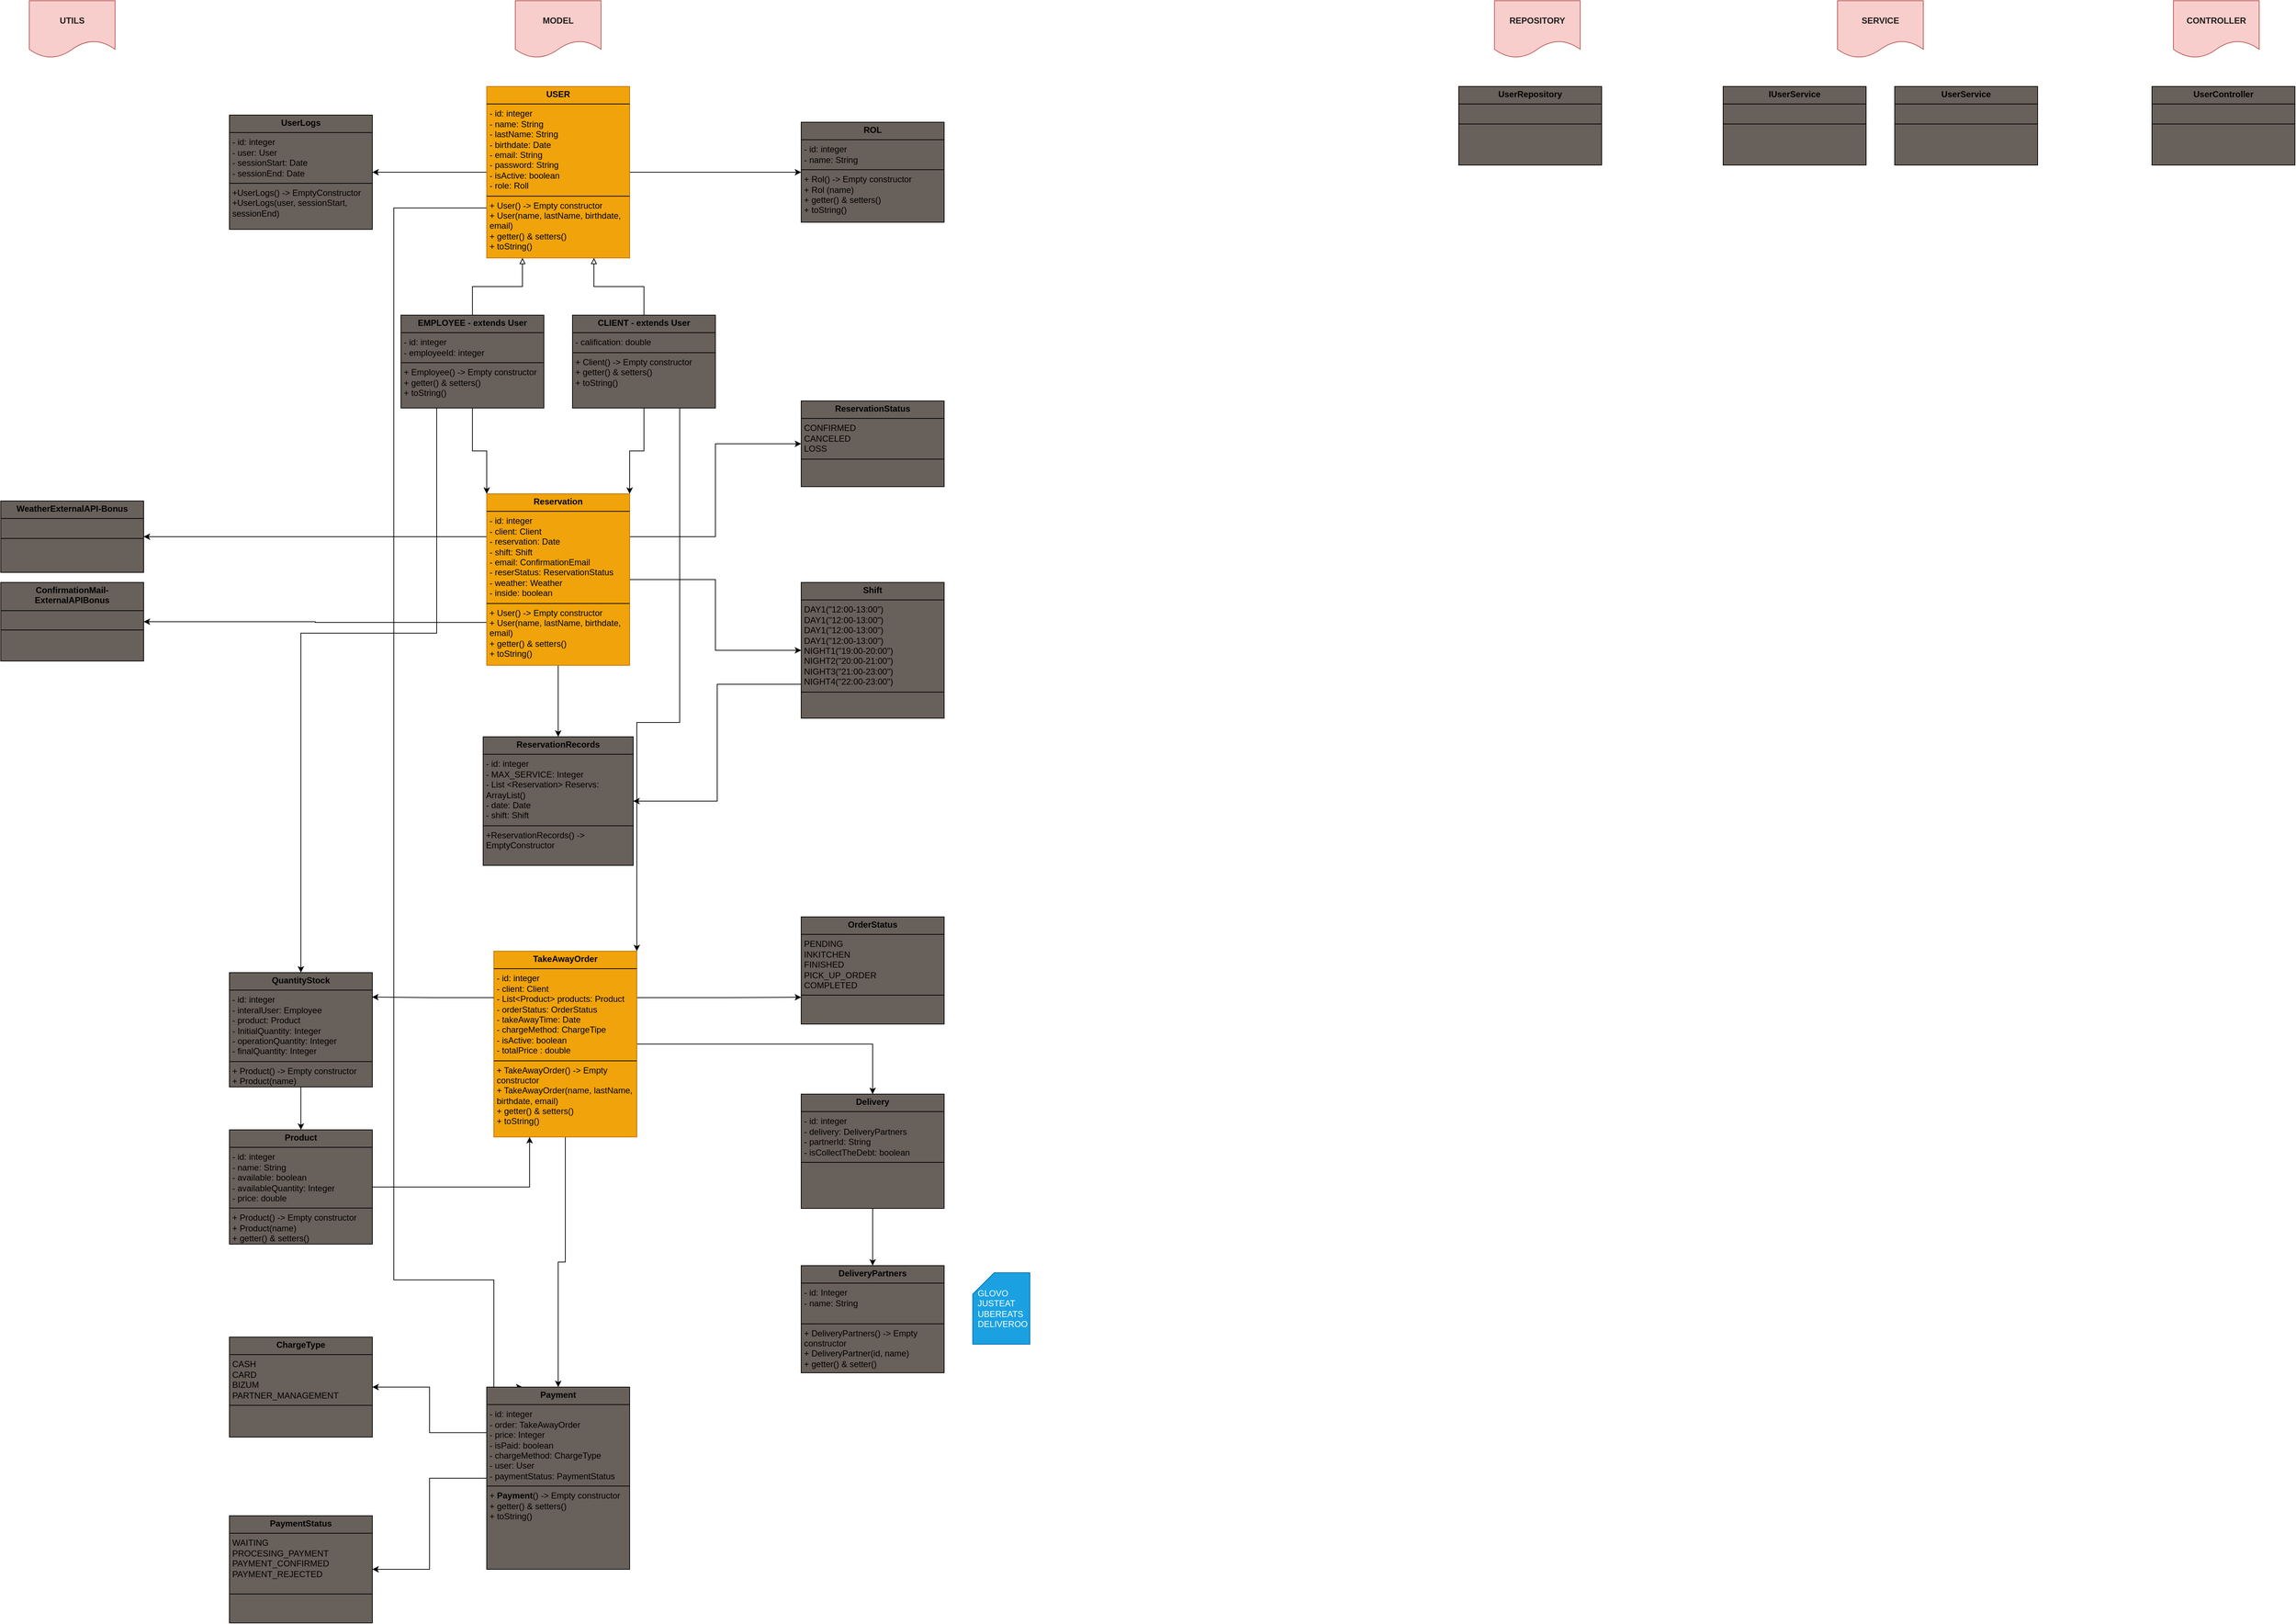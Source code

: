 <mxfile version="24.2.5" type="device">
  <diagram name="GeneralMapClases" id="HxhWMXM4oB7l1AwxK58U">
    <mxGraphModel dx="3209" dy="1375" grid="1" gridSize="10" guides="1" tooltips="1" connect="1" arrows="1" fold="1" page="1" pageScale="1" pageWidth="827" pageHeight="1169" math="0" shadow="0">
      <root>
        <mxCell id="0" />
        <mxCell id="1" parent="0" />
        <mxCell id="preP2QebC4gda5gmUQMS-1" value="&lt;font color=&quot;#1d1b1b&quot;&gt;&lt;b&gt;MODEL&lt;/b&gt;&lt;/font&gt;" style="shape=document;whiteSpace=wrap;html=1;boundedLbl=1;fillColor=#f8cecc;strokeColor=#b85450;" parent="1" vertex="1">
          <mxGeometry x="80" y="40" width="120" height="80" as="geometry" />
        </mxCell>
        <mxCell id="preP2QebC4gda5gmUQMS-2" value="&lt;font color=&quot;#1d1b1b&quot;&gt;&lt;b&gt;REPOSITORY&lt;/b&gt;&lt;/font&gt;" style="shape=document;whiteSpace=wrap;html=1;boundedLbl=1;fillColor=#f8cecc;strokeColor=#b85450;" parent="1" vertex="1">
          <mxGeometry x="1450" y="40" width="120" height="80" as="geometry" />
        </mxCell>
        <mxCell id="preP2QebC4gda5gmUQMS-3" value="&lt;font color=&quot;#1d1b1b&quot;&gt;&lt;b&gt;SERVICE&lt;/b&gt;&lt;/font&gt;" style="shape=document;whiteSpace=wrap;html=1;boundedLbl=1;fillColor=#f8cecc;strokeColor=#b85450;" parent="1" vertex="1">
          <mxGeometry x="1930" y="40" width="120" height="80" as="geometry" />
        </mxCell>
        <mxCell id="preP2QebC4gda5gmUQMS-4" value="&lt;font color=&quot;#1d1b1b&quot;&gt;&lt;b&gt;CONTROLLER&lt;/b&gt;&lt;/font&gt;" style="shape=document;whiteSpace=wrap;html=1;boundedLbl=1;fillColor=#f8cecc;strokeColor=#b85450;" parent="1" vertex="1">
          <mxGeometry x="2400" y="40" width="120" height="80" as="geometry" />
        </mxCell>
        <mxCell id="preP2QebC4gda5gmUQMS-5" value="&lt;font color=&quot;#1d1b1b&quot;&gt;&lt;b&gt;UTILS&lt;/b&gt;&lt;/font&gt;" style="shape=document;whiteSpace=wrap;html=1;boundedLbl=1;fillColor=#f8cecc;strokeColor=#b85450;" parent="1" vertex="1">
          <mxGeometry x="-600" y="40" width="120" height="80" as="geometry" />
        </mxCell>
        <mxCell id="preP2QebC4gda5gmUQMS-27" style="edgeStyle=orthogonalEdgeStyle;rounded=0;orthogonalLoop=1;jettySize=auto;html=1;entryX=0;entryY=0.5;entryDx=0;entryDy=0;" parent="1" source="preP2QebC4gda5gmUQMS-6" target="preP2QebC4gda5gmUQMS-26" edge="1">
          <mxGeometry relative="1" as="geometry" />
        </mxCell>
        <mxCell id="Dt4XxVJBCY1HxHK6q_3j-2" style="edgeStyle=orthogonalEdgeStyle;rounded=0;orthogonalLoop=1;jettySize=auto;html=1;exitX=0;exitY=0.5;exitDx=0;exitDy=0;entryX=1;entryY=0.5;entryDx=0;entryDy=0;" edge="1" parent="1" source="preP2QebC4gda5gmUQMS-6" target="Dt4XxVJBCY1HxHK6q_3j-1">
          <mxGeometry relative="1" as="geometry" />
        </mxCell>
        <mxCell id="zmMu3lqgUOjXWv9wfQq2-8" style="edgeStyle=orthogonalEdgeStyle;rounded=0;orthogonalLoop=1;jettySize=auto;html=1;exitX=0;exitY=1;exitDx=0;exitDy=0;entryX=0.25;entryY=0;entryDx=0;entryDy=0;" edge="1" parent="1" target="zmMu3lqgUOjXWv9wfQq2-4">
          <mxGeometry relative="1" as="geometry">
            <mxPoint x="89.92" y="330" as="sourcePoint" />
            <mxPoint x="49.92" y="1925" as="targetPoint" />
            <Array as="points">
              <mxPoint x="-90" y="330" />
              <mxPoint x="-90" y="1830" />
              <mxPoint x="50" y="1830" />
            </Array>
          </mxGeometry>
        </mxCell>
        <mxCell id="preP2QebC4gda5gmUQMS-6" value="&lt;p style=&quot;margin:0px;margin-top:4px;text-align:center;&quot;&gt;&lt;b&gt;USER&lt;/b&gt;&lt;/p&gt;&lt;hr size=&quot;1&quot; style=&quot;border-style:solid;&quot;&gt;&lt;p style=&quot;margin:0px;margin-left:4px;&quot;&gt;- id: integer&lt;/p&gt;&lt;p style=&quot;margin:0px;margin-left:4px;&quot;&gt;- name: String&lt;/p&gt;&lt;p style=&quot;margin:0px;margin-left:4px;&quot;&gt;- lastN&lt;span style=&quot;background-color: initial;&quot;&gt;ame: String&lt;/span&gt;&lt;/p&gt;&lt;p style=&quot;margin:0px;margin-left:4px;&quot;&gt;- birthdate: Date&lt;/p&gt;&lt;p style=&quot;margin:0px;margin-left:4px;&quot;&gt;- email: String&lt;/p&gt;&lt;p style=&quot;margin:0px;margin-left:4px;&quot;&gt;- password: String&lt;br&gt;&lt;/p&gt;&lt;p style=&quot;margin:0px;margin-left:4px;&quot;&gt;- isActive: boolean&lt;/p&gt;&lt;p style=&quot;margin:0px;margin-left:4px;&quot;&gt;- role: Roll&lt;/p&gt;&lt;hr size=&quot;1&quot; style=&quot;border-style:solid;&quot;&gt;&lt;p style=&quot;margin:0px;margin-left:4px;&quot;&gt;+ User() -&amp;gt; Empty constructor&lt;/p&gt;&lt;p style=&quot;margin:0px;margin-left:4px;&quot;&gt;+ User(name, lastName, birthdate, email)&lt;/p&gt;&lt;p style=&quot;margin:0px;margin-left:4px;&quot;&gt;+ getter() &amp;amp; setters()&lt;/p&gt;&lt;p style=&quot;margin:0px;margin-left:4px;&quot;&gt;+ toString()&lt;/p&gt;" style="verticalAlign=top;align=left;overflow=fill;html=1;whiteSpace=wrap;fillStyle=solid;fillColor=#f0a30a;fontColor=#000000;strokeColor=#BD7000;" parent="1" vertex="1">
          <mxGeometry x="40" y="160" width="200" height="240" as="geometry" />
        </mxCell>
        <mxCell id="gav5iKjm3K0pXsZ3ulH1-11" style="edgeStyle=orthogonalEdgeStyle;rounded=0;orthogonalLoop=1;jettySize=auto;html=1;entryX=0.5;entryY=0;entryDx=0;entryDy=0;exitX=0.25;exitY=1;exitDx=0;exitDy=0;" parent="1" source="preP2QebC4gda5gmUQMS-7" target="gav5iKjm3K0pXsZ3ulH1-4" edge="1">
          <mxGeometry relative="1" as="geometry">
            <Array as="points">
              <mxPoint x="-30" y="925" />
              <mxPoint x="-220" y="925" />
            </Array>
          </mxGeometry>
        </mxCell>
        <mxCell id="FJroX2IqCeDBh3WJ1mV_-9" style="edgeStyle=orthogonalEdgeStyle;rounded=0;orthogonalLoop=1;jettySize=auto;html=1;exitX=0.5;exitY=1;exitDx=0;exitDy=0;entryX=0;entryY=0;entryDx=0;entryDy=0;" parent="1" source="preP2QebC4gda5gmUQMS-7" target="preP2QebC4gda5gmUQMS-39" edge="1">
          <mxGeometry relative="1" as="geometry" />
        </mxCell>
        <mxCell id="preP2QebC4gda5gmUQMS-7" value="&lt;p style=&quot;margin:0px;margin-top:4px;text-align:center;&quot;&gt;&lt;b&gt;EMPLOYEE - extends User&lt;/b&gt;&lt;/p&gt;&lt;hr size=&quot;1&quot; style=&quot;border-style:solid;&quot;&gt;&lt;p style=&quot;margin:0px;margin-left:4px;&quot;&gt;- id: integer&lt;/p&gt;&lt;p style=&quot;margin:0px;margin-left:4px;&quot;&gt;- employeeId: integer&lt;/p&gt;&lt;hr size=&quot;1&quot; style=&quot;border-style:solid;&quot;&gt;&lt;p style=&quot;margin:0px;margin-left:4px;&quot;&gt;+ Employee() -&amp;gt; Empty constructor&lt;/p&gt;&lt;p style=&quot;margin:0px;margin-left:4px;&quot;&gt;+ getter() &amp;amp; setters()&lt;/p&gt;&lt;p style=&quot;margin:0px;margin-left:4px;&quot;&gt;+ toString()&lt;/p&gt;" style="verticalAlign=top;align=left;overflow=fill;html=1;whiteSpace=wrap;fillStyle=solid;fillColor=#68605a;gradientColor=none;" parent="1" vertex="1">
          <mxGeometry x="-80" y="480" width="200" height="130" as="geometry" />
        </mxCell>
        <mxCell id="preP2QebC4gda5gmUQMS-40" style="edgeStyle=orthogonalEdgeStyle;rounded=0;orthogonalLoop=1;jettySize=auto;html=1;entryX=1;entryY=0;entryDx=0;entryDy=0;" parent="1" source="preP2QebC4gda5gmUQMS-8" target="preP2QebC4gda5gmUQMS-39" edge="1">
          <mxGeometry relative="1" as="geometry" />
        </mxCell>
        <mxCell id="gav5iKjm3K0pXsZ3ulH1-1" style="edgeStyle=orthogonalEdgeStyle;rounded=0;orthogonalLoop=1;jettySize=auto;html=1;exitX=0.75;exitY=1;exitDx=0;exitDy=0;entryX=1;entryY=0;entryDx=0;entryDy=0;" parent="1" source="preP2QebC4gda5gmUQMS-8" target="preP2QebC4gda5gmUQMS-33" edge="1">
          <mxGeometry relative="1" as="geometry">
            <Array as="points">
              <mxPoint x="310" y="1050" />
              <mxPoint x="250" y="1050" />
            </Array>
          </mxGeometry>
        </mxCell>
        <mxCell id="preP2QebC4gda5gmUQMS-8" value="&lt;p style=&quot;margin:0px;margin-top:4px;text-align:center;&quot;&gt;&lt;b&gt;CLIENT - extends User&lt;/b&gt;&lt;/p&gt;&lt;hr size=&quot;1&quot; style=&quot;border-style:solid;&quot;&gt;&lt;p style=&quot;margin:0px;margin-left:4px;&quot;&gt;- calification: double&lt;br&gt;&lt;/p&gt;&lt;hr size=&quot;1&quot; style=&quot;border-style:solid;&quot;&gt;&lt;p style=&quot;margin:0px;margin-left:4px;&quot;&gt;+ Client() -&amp;gt; Empty constructor&lt;/p&gt;&lt;p style=&quot;margin:0px;margin-left:4px;&quot;&gt;+ getter() &amp;amp; setters()&lt;/p&gt;&lt;p style=&quot;margin:0px;margin-left:4px;&quot;&gt;+ toString()&lt;/p&gt;" style="verticalAlign=top;align=left;overflow=fill;html=1;whiteSpace=wrap;fillStyle=solid;fillColor=#68605a;gradientColor=none;" parent="1" vertex="1">
          <mxGeometry x="160" y="480" width="200" height="130" as="geometry" />
        </mxCell>
        <mxCell id="preP2QebC4gda5gmUQMS-9" value="" style="endArrow=block;endFill=0;html=1;edgeStyle=orthogonalEdgeStyle;align=left;verticalAlign=top;rounded=0;entryX=0.25;entryY=1;entryDx=0;entryDy=0;exitX=0.5;exitY=0;exitDx=0;exitDy=0;" parent="1" source="preP2QebC4gda5gmUQMS-7" target="preP2QebC4gda5gmUQMS-6" edge="1">
          <mxGeometry x="-1" relative="1" as="geometry">
            <mxPoint y="439" as="sourcePoint" />
            <mxPoint x="160" y="439" as="targetPoint" />
          </mxGeometry>
        </mxCell>
        <mxCell id="preP2QebC4gda5gmUQMS-11" value="" style="endArrow=block;endFill=0;html=1;edgeStyle=orthogonalEdgeStyle;align=left;verticalAlign=top;rounded=0;entryX=0.75;entryY=1;entryDx=0;entryDy=0;exitX=0.5;exitY=0;exitDx=0;exitDy=0;" parent="1" source="preP2QebC4gda5gmUQMS-8" target="preP2QebC4gda5gmUQMS-6" edge="1">
          <mxGeometry x="-1" relative="1" as="geometry">
            <mxPoint x="104.75" y="439.5" as="sourcePoint" />
            <mxPoint x="174.75" y="359.5" as="targetPoint" />
          </mxGeometry>
        </mxCell>
        <mxCell id="preP2QebC4gda5gmUQMS-26" value="&lt;p style=&quot;margin:0px;margin-top:4px;text-align:center;&quot;&gt;&lt;b&gt;ROL&lt;/b&gt;&lt;/p&gt;&lt;hr size=&quot;1&quot; style=&quot;border-style:solid;&quot;&gt;&lt;p style=&quot;margin:0px;margin-left:4px;&quot;&gt;- id: integer&lt;/p&gt;&lt;p style=&quot;margin:0px;margin-left:4px;&quot;&gt;- name: String&lt;/p&gt;&lt;hr size=&quot;1&quot; style=&quot;border-style:solid;&quot;&gt;&lt;p style=&quot;margin:0px;margin-left:4px;&quot;&gt;+ Rol() -&amp;gt; Empty constructor&lt;/p&gt;&lt;p style=&quot;margin:0px;margin-left:4px;&quot;&gt;+ Rol (name)&lt;/p&gt;&lt;p style=&quot;margin:0px;margin-left:4px;&quot;&gt;+ getter() &amp;amp; setters()&lt;/p&gt;&lt;p style=&quot;margin:0px;margin-left:4px;&quot;&gt;+ toString()&lt;/p&gt;" style="verticalAlign=top;align=left;overflow=fill;html=1;whiteSpace=wrap;fillStyle=solid;fillColor=#68605a;gradientColor=none;" parent="1" vertex="1">
          <mxGeometry x="480" y="210" width="200" height="140" as="geometry" />
        </mxCell>
        <mxCell id="preP2QebC4gda5gmUQMS-28" value="&lt;p style=&quot;margin:0px;margin-top:4px;text-align:center;&quot;&gt;&lt;b&gt;UserRepository&lt;/b&gt;&lt;/p&gt;&lt;hr size=&quot;1&quot; style=&quot;border-style:solid;&quot;&gt;&lt;p style=&quot;margin:0px;margin-left:4px;&quot;&gt;&lt;br&gt;&lt;/p&gt;&lt;hr size=&quot;1&quot; style=&quot;border-style:solid;&quot;&gt;&lt;p style=&quot;margin:0px;margin-left:4px;&quot;&gt;&lt;br&gt;&lt;/p&gt;" style="verticalAlign=top;align=left;overflow=fill;html=1;whiteSpace=wrap;fillStyle=solid;fillColor=#68605a;gradientColor=none;" parent="1" vertex="1">
          <mxGeometry x="1400" y="160" width="200" height="110" as="geometry" />
        </mxCell>
        <mxCell id="preP2QebC4gda5gmUQMS-29" value="&lt;p style=&quot;margin:0px;margin-top:4px;text-align:center;&quot;&gt;&lt;b&gt;IUserService&lt;/b&gt;&lt;/p&gt;&lt;hr size=&quot;1&quot; style=&quot;border-style:solid;&quot;&gt;&lt;p style=&quot;margin:0px;margin-left:4px;&quot;&gt;&lt;br&gt;&lt;/p&gt;&lt;hr size=&quot;1&quot; style=&quot;border-style:solid;&quot;&gt;&lt;p style=&quot;margin:0px;margin-left:4px;&quot;&gt;&lt;br&gt;&lt;/p&gt;" style="verticalAlign=top;align=left;overflow=fill;html=1;whiteSpace=wrap;fillStyle=solid;fillColor=#68605a;gradientColor=none;" parent="1" vertex="1">
          <mxGeometry x="1770" y="160" width="200" height="110" as="geometry" />
        </mxCell>
        <mxCell id="preP2QebC4gda5gmUQMS-30" value="&lt;p style=&quot;margin:0px;margin-top:4px;text-align:center;&quot;&gt;&lt;b&gt;UserService&lt;/b&gt;&lt;/p&gt;&lt;hr size=&quot;1&quot; style=&quot;border-style:solid;&quot;&gt;&lt;p style=&quot;margin:0px;margin-left:4px;&quot;&gt;&lt;br&gt;&lt;/p&gt;&lt;hr size=&quot;1&quot; style=&quot;border-style:solid;&quot;&gt;&lt;p style=&quot;margin:0px;margin-left:4px;&quot;&gt;&lt;br&gt;&lt;/p&gt;" style="verticalAlign=top;align=left;overflow=fill;html=1;whiteSpace=wrap;fillStyle=solid;fillColor=#68605a;gradientColor=none;" parent="1" vertex="1">
          <mxGeometry x="2010" y="160" width="200" height="110" as="geometry" />
        </mxCell>
        <mxCell id="preP2QebC4gda5gmUQMS-31" value="&lt;p style=&quot;margin:0px;margin-top:4px;text-align:center;&quot;&gt;&lt;b&gt;UserController&lt;/b&gt;&lt;/p&gt;&lt;hr size=&quot;1&quot; style=&quot;border-style:solid;&quot;&gt;&lt;p style=&quot;margin:0px;margin-left:4px;&quot;&gt;&lt;br&gt;&lt;/p&gt;&lt;hr size=&quot;1&quot; style=&quot;border-style:solid;&quot;&gt;&lt;p style=&quot;margin:0px;margin-left:4px;&quot;&gt;&lt;br&gt;&lt;/p&gt;" style="verticalAlign=top;align=left;overflow=fill;html=1;whiteSpace=wrap;fillStyle=solid;fillColor=#68605a;gradientColor=none;" parent="1" vertex="1">
          <mxGeometry x="2370" y="160" width="200" height="110" as="geometry" />
        </mxCell>
        <mxCell id="FJroX2IqCeDBh3WJ1mV_-1" style="edgeStyle=orthogonalEdgeStyle;rounded=0;orthogonalLoop=1;jettySize=auto;html=1;exitX=1;exitY=0.25;exitDx=0;exitDy=0;entryX=0;entryY=0.75;entryDx=0;entryDy=0;" parent="1" source="preP2QebC4gda5gmUQMS-33" target="gav5iKjm3K0pXsZ3ulH1-12" edge="1">
          <mxGeometry relative="1" as="geometry" />
        </mxCell>
        <mxCell id="zmMu3lqgUOjXWv9wfQq2-6" style="edgeStyle=orthogonalEdgeStyle;rounded=0;orthogonalLoop=1;jettySize=auto;html=1;" edge="1" parent="1" source="preP2QebC4gda5gmUQMS-33" target="zmMu3lqgUOjXWv9wfQq2-4">
          <mxGeometry relative="1" as="geometry" />
        </mxCell>
        <mxCell id="zmMu3lqgUOjXWv9wfQq2-10" style="edgeStyle=orthogonalEdgeStyle;rounded=0;orthogonalLoop=1;jettySize=auto;html=1;entryX=0.5;entryY=0;entryDx=0;entryDy=0;" edge="1" parent="1" source="preP2QebC4gda5gmUQMS-33" target="FJroX2IqCeDBh3WJ1mV_-15">
          <mxGeometry relative="1" as="geometry" />
        </mxCell>
        <mxCell id="preP2QebC4gda5gmUQMS-33" value="&lt;p style=&quot;margin:0px;margin-top:4px;text-align:center;&quot;&gt;&lt;b&gt;TakeAwayOrder&lt;/b&gt;&lt;/p&gt;&lt;hr size=&quot;1&quot; style=&quot;border-style:solid;&quot;&gt;&lt;p style=&quot;margin:0px;margin-left:4px;&quot;&gt;-&amp;nbsp;&lt;span style=&quot;background-color: initial;&quot;&gt;id: integer&lt;/span&gt;&lt;/p&gt;&lt;p style=&quot;margin: 0px 0px 0px 4px;&quot;&gt;- client: Client&lt;/p&gt;&lt;p style=&quot;margin: 0px 0px 0px 4px;&quot;&gt;- List&amp;lt;Product&amp;gt; products&lt;span style=&quot;background-color: initial;&quot;&gt;: Product&lt;/span&gt;&lt;/p&gt;&lt;p style=&quot;margin:0px;margin-left:4px;&quot;&gt;- orderStatus: OrderStatus&lt;/p&gt;&lt;p style=&quot;margin:0px;margin-left:4px;&quot;&gt;- takeAwayTime: Date&lt;br&gt;&lt;/p&gt;&lt;p style=&quot;margin:0px;margin-left:4px;&quot;&gt;- chargeMethod: ChargeTipe&amp;nbsp;&lt;/p&gt;&lt;p style=&quot;margin:0px;margin-left:4px;&quot;&gt;- isActive: boolean&lt;/p&gt;&lt;p style=&quot;margin:0px;margin-left:4px;&quot;&gt;- totalPrice : double&lt;/p&gt;&lt;hr size=&quot;1&quot; style=&quot;border-style:solid;&quot;&gt;&lt;p style=&quot;margin:0px;margin-left:4px;&quot;&gt;+ TakeAwayOrder() -&amp;gt; Empty constructor&lt;/p&gt;&lt;p style=&quot;margin:0px;margin-left:4px;&quot;&gt;+ TakeAwayOrder(name, lastName, birthdate, email)&lt;/p&gt;&lt;p style=&quot;margin:0px;margin-left:4px;&quot;&gt;+ getter() &amp;amp; setters()&lt;/p&gt;&lt;p style=&quot;margin:0px;margin-left:4px;&quot;&gt;+ toString()&lt;/p&gt;" style="verticalAlign=top;align=left;overflow=fill;html=1;whiteSpace=wrap;fillStyle=solid;fillColor=#f0a30a;fontColor=#000000;strokeColor=#BD7000;" parent="1" vertex="1">
          <mxGeometry x="50" y="1370" width="200" height="260" as="geometry" />
        </mxCell>
        <mxCell id="FJroX2IqCeDBh3WJ1mV_-16" style="edgeStyle=orthogonalEdgeStyle;rounded=0;orthogonalLoop=1;jettySize=auto;html=1;exitX=1;exitY=0.5;exitDx=0;exitDy=0;entryX=0.25;entryY=1;entryDx=0;entryDy=0;" parent="1" source="preP2QebC4gda5gmUQMS-38" target="preP2QebC4gda5gmUQMS-33" edge="1">
          <mxGeometry relative="1" as="geometry" />
        </mxCell>
        <mxCell id="preP2QebC4gda5gmUQMS-38" value="&lt;p style=&quot;margin:0px;margin-top:4px;text-align:center;&quot;&gt;&lt;b&gt;Product&lt;/b&gt;&lt;/p&gt;&lt;hr size=&quot;1&quot; style=&quot;border-style:solid;&quot;&gt;&lt;p style=&quot;margin:0px;margin-left:4px;&quot;&gt;- id: integer&lt;/p&gt;&lt;p style=&quot;margin:0px;margin-left:4px;&quot;&gt;- name: String&lt;/p&gt;&lt;p style=&quot;margin:0px;margin-left:4px;&quot;&gt;- available: boolean&lt;/p&gt;&lt;p style=&quot;margin:0px;margin-left:4px;&quot;&gt;- availableQuantity: Integer&lt;/p&gt;&lt;p style=&quot;margin:0px;margin-left:4px;&quot;&gt;- price: double&lt;/p&gt;&lt;hr size=&quot;1&quot; style=&quot;border-style:solid;&quot;&gt;&lt;p style=&quot;margin:0px;margin-left:4px;&quot;&gt;+ Product() -&amp;gt; Empty constructor&lt;/p&gt;&lt;p style=&quot;margin:0px;margin-left:4px;&quot;&gt;+ Product(name)&lt;/p&gt;&lt;p style=&quot;margin:0px;margin-left:4px;&quot;&gt;+ getter() &amp;amp; setters()&lt;/p&gt;&lt;p style=&quot;margin:0px;margin-left:4px;&quot;&gt;+ toString()&lt;/p&gt;" style="verticalAlign=top;align=left;overflow=fill;html=1;whiteSpace=wrap;fillStyle=solid;fillColor=#68605a;gradientColor=none;" parent="1" vertex="1">
          <mxGeometry x="-320" y="1620" width="200" height="160" as="geometry" />
        </mxCell>
        <mxCell id="7_HpfnUdxWL2zBtsx0Id-1" style="edgeStyle=orthogonalEdgeStyle;rounded=0;orthogonalLoop=1;jettySize=auto;html=1;exitX=0;exitY=0.25;exitDx=0;exitDy=0;entryX=1;entryY=0.5;entryDx=0;entryDy=0;" parent="1" source="preP2QebC4gda5gmUQMS-39" target="preP2QebC4gda5gmUQMS-41" edge="1">
          <mxGeometry relative="1" as="geometry" />
        </mxCell>
        <mxCell id="7_HpfnUdxWL2zBtsx0Id-2" style="edgeStyle=orthogonalEdgeStyle;rounded=0;orthogonalLoop=1;jettySize=auto;html=1;entryX=1;entryY=0.5;entryDx=0;entryDy=0;exitX=0;exitY=0.75;exitDx=0;exitDy=0;" parent="1" source="preP2QebC4gda5gmUQMS-39" target="preP2QebC4gda5gmUQMS-42" edge="1">
          <mxGeometry relative="1" as="geometry">
            <mxPoint x="30" y="935" as="sourcePoint" />
          </mxGeometry>
        </mxCell>
        <mxCell id="FJroX2IqCeDBh3WJ1mV_-3" style="edgeStyle=orthogonalEdgeStyle;rounded=0;orthogonalLoop=1;jettySize=auto;html=1;exitX=1;exitY=0.25;exitDx=0;exitDy=0;entryX=0;entryY=0.5;entryDx=0;entryDy=0;" parent="1" source="preP2QebC4gda5gmUQMS-39" target="gav5iKjm3K0pXsZ3ulH1-14" edge="1">
          <mxGeometry relative="1" as="geometry" />
        </mxCell>
        <mxCell id="FJroX2IqCeDBh3WJ1mV_-8" style="edgeStyle=orthogonalEdgeStyle;rounded=0;orthogonalLoop=1;jettySize=auto;html=1;entryX=0;entryY=0.5;entryDx=0;entryDy=0;" parent="1" source="preP2QebC4gda5gmUQMS-39" target="FJroX2IqCeDBh3WJ1mV_-7" edge="1">
          <mxGeometry relative="1" as="geometry" />
        </mxCell>
        <mxCell id="Dt4XxVJBCY1HxHK6q_3j-8" style="edgeStyle=orthogonalEdgeStyle;rounded=0;orthogonalLoop=1;jettySize=auto;html=1;exitX=0.5;exitY=1;exitDx=0;exitDy=0;entryX=0.5;entryY=0;entryDx=0;entryDy=0;" edge="1" parent="1" source="preP2QebC4gda5gmUQMS-39" target="Dt4XxVJBCY1HxHK6q_3j-6">
          <mxGeometry relative="1" as="geometry" />
        </mxCell>
        <mxCell id="preP2QebC4gda5gmUQMS-39" value="&lt;p style=&quot;margin:0px;margin-top:4px;text-align:center;&quot;&gt;&lt;b&gt;Reservation&lt;/b&gt;&lt;/p&gt;&lt;hr size=&quot;1&quot; style=&quot;border-style:solid;&quot;&gt;&lt;p style=&quot;margin:0px;margin-left:4px;&quot;&gt;- id: integer&lt;/p&gt;&lt;p style=&quot;margin:0px;margin-left:4px;&quot;&gt;- client: Client&lt;/p&gt;&lt;p style=&quot;margin:0px;margin-left:4px;&quot;&gt;- reservation&lt;span style=&quot;background-color: initial;&quot;&gt;: Date&lt;/span&gt;&lt;/p&gt;&lt;p style=&quot;margin:0px;margin-left:4px;&quot;&gt;- shift: Shift&lt;/p&gt;&lt;p style=&quot;margin:0px;margin-left:4px;&quot;&gt;- email: ConfirmationEmail&lt;/p&gt;&lt;p style=&quot;margin:0px;margin-left:4px;&quot;&gt;- reserStatus: ReservationStatus&lt;/p&gt;&lt;p style=&quot;margin:0px;margin-left:4px;&quot;&gt;- weather: Weather&lt;/p&gt;&lt;p style=&quot;margin:0px;margin-left:4px;&quot;&gt;- inside: boolean&lt;/p&gt;&lt;hr size=&quot;1&quot; style=&quot;border-style:solid;&quot;&gt;&lt;p style=&quot;margin:0px;margin-left:4px;&quot;&gt;+ User() -&amp;gt; Empty constructor&lt;/p&gt;&lt;p style=&quot;margin:0px;margin-left:4px;&quot;&gt;+ User(name, lastName, birthdate, email)&lt;/p&gt;&lt;p style=&quot;margin:0px;margin-left:4px;&quot;&gt;+ getter() &amp;amp; setters()&lt;/p&gt;&lt;p style=&quot;margin:0px;margin-left:4px;&quot;&gt;+ toString()&lt;/p&gt;" style="verticalAlign=top;align=left;overflow=fill;html=1;whiteSpace=wrap;fillStyle=solid;fillColor=#f0a30a;fontColor=#000000;strokeColor=#BD7000;" parent="1" vertex="1">
          <mxGeometry x="40" y="730" width="200" height="240" as="geometry" />
        </mxCell>
        <mxCell id="preP2QebC4gda5gmUQMS-41" value="&lt;p style=&quot;margin:0px;margin-top:4px;text-align:center;&quot;&gt;&lt;b&gt;WeatherExternalAPI-Bonus&lt;/b&gt;&lt;/p&gt;&lt;hr size=&quot;1&quot; style=&quot;border-style:solid;&quot;&gt;&lt;p style=&quot;margin:0px;margin-left:4px;&quot;&gt;&lt;br&gt;&lt;/p&gt;&lt;hr size=&quot;1&quot; style=&quot;border-style:solid;&quot;&gt;&lt;p style=&quot;margin:0px;margin-left:4px;&quot;&gt;&lt;br&gt;&lt;/p&gt;" style="verticalAlign=top;align=left;overflow=fill;html=1;whiteSpace=wrap;fillStyle=solid;fillColor=#68605a;gradientColor=none;" parent="1" vertex="1">
          <mxGeometry x="-640" y="740" width="200" height="100" as="geometry" />
        </mxCell>
        <mxCell id="preP2QebC4gda5gmUQMS-42" value="&lt;p style=&quot;margin:0px;margin-top:4px;text-align:center;&quot;&gt;&lt;b&gt;ConfirmationMail-ExternalAPIBonus&lt;/b&gt;&lt;/p&gt;&lt;hr size=&quot;1&quot; style=&quot;border-style:solid;&quot;&gt;&lt;p style=&quot;margin:0px;margin-left:4px;&quot;&gt;&lt;br&gt;&lt;/p&gt;&lt;hr size=&quot;1&quot; style=&quot;border-style:solid;&quot;&gt;&lt;p style=&quot;margin:0px;margin-left:4px;&quot;&gt;&lt;br&gt;&lt;/p&gt;" style="verticalAlign=top;align=left;overflow=fill;html=1;whiteSpace=wrap;fillStyle=solid;fillColor=#68605a;gradientColor=none;" parent="1" vertex="1">
          <mxGeometry x="-640" y="854" width="200" height="110" as="geometry" />
        </mxCell>
        <mxCell id="gav5iKjm3K0pXsZ3ulH1-8" style="edgeStyle=orthogonalEdgeStyle;rounded=0;orthogonalLoop=1;jettySize=auto;html=1;entryX=0.5;entryY=0;entryDx=0;entryDy=0;" parent="1" source="gav5iKjm3K0pXsZ3ulH1-4" target="preP2QebC4gda5gmUQMS-38" edge="1">
          <mxGeometry relative="1" as="geometry" />
        </mxCell>
        <mxCell id="gav5iKjm3K0pXsZ3ulH1-4" value="&lt;p style=&quot;margin:0px;margin-top:4px;text-align:center;&quot;&gt;&lt;b&gt;QuantityStock&lt;/b&gt;&lt;/p&gt;&lt;hr size=&quot;1&quot; style=&quot;border-style:solid;&quot;&gt;&lt;p style=&quot;margin:0px;margin-left:4px;&quot;&gt;- id: integer&lt;/p&gt;&lt;p style=&quot;margin:0px;margin-left:4px;&quot;&gt;- interalUser: Employee&lt;/p&gt;&lt;p style=&quot;margin:0px;margin-left:4px;&quot;&gt;- product: Product&lt;/p&gt;&lt;p style=&quot;margin:0px;margin-left:4px;&quot;&gt;- InitialQuantity: Integer&lt;/p&gt;&lt;p style=&quot;margin:0px;margin-left:4px;&quot;&gt;- operationQuantity: Integer&lt;/p&gt;&lt;p style=&quot;margin:0px;margin-left:4px;&quot;&gt;- finalQuantity: Integer&lt;/p&gt;&lt;hr size=&quot;1&quot; style=&quot;border-style:solid;&quot;&gt;&lt;p style=&quot;margin:0px;margin-left:4px;&quot;&gt;+ Product() -&amp;gt; Empty constructor&lt;/p&gt;&lt;p style=&quot;margin:0px;margin-left:4px;&quot;&gt;+ Product(name)&lt;/p&gt;&lt;p style=&quot;margin:0px;margin-left:4px;&quot;&gt;+ getter() &amp;amp; setters()&lt;/p&gt;&lt;p style=&quot;margin:0px;margin-left:4px;&quot;&gt;+ toString()&lt;/p&gt;" style="verticalAlign=top;align=left;overflow=fill;html=1;whiteSpace=wrap;fillStyle=solid;fillColor=#68605a;gradientColor=none;" parent="1" vertex="1">
          <mxGeometry x="-320" y="1400" width="200" height="160" as="geometry" />
        </mxCell>
        <mxCell id="gav5iKjm3K0pXsZ3ulH1-10" style="edgeStyle=orthogonalEdgeStyle;rounded=0;orthogonalLoop=1;jettySize=auto;html=1;exitX=0;exitY=0.25;exitDx=0;exitDy=0;entryX=0.998;entryY=0.214;entryDx=0;entryDy=0;entryPerimeter=0;" parent="1" source="preP2QebC4gda5gmUQMS-33" target="gav5iKjm3K0pXsZ3ulH1-4" edge="1">
          <mxGeometry relative="1" as="geometry" />
        </mxCell>
        <mxCell id="gav5iKjm3K0pXsZ3ulH1-12" value="&lt;p style=&quot;margin:0px;margin-top:4px;text-align:center;&quot;&gt;&lt;b&gt;OrderStatus&lt;/b&gt;&lt;/p&gt;&lt;hr size=&quot;1&quot; style=&quot;border-style:solid;&quot;&gt;&lt;p style=&quot;margin:0px;margin-left:4px;&quot;&gt;PENDING&lt;/p&gt;&lt;p style=&quot;margin:0px;margin-left:4px;&quot;&gt;INKITCHEN&lt;br&gt;FINISHED&lt;br&gt;PICK_UP_ORDER&lt;br&gt;&lt;/p&gt;&lt;p style=&quot;margin:0px;margin-left:4px;&quot;&gt;COMPLETED&lt;/p&gt;&lt;hr size=&quot;1&quot; style=&quot;border-style:solid;&quot;&gt;&lt;p style=&quot;margin:0px;margin-left:4px;&quot;&gt;&lt;br&gt;&lt;/p&gt;" style="verticalAlign=top;align=left;overflow=fill;html=1;whiteSpace=wrap;fillStyle=solid;fillColor=#68605a;gradientColor=none;" parent="1" vertex="1">
          <mxGeometry x="480" y="1322" width="200" height="150" as="geometry" />
        </mxCell>
        <mxCell id="gav5iKjm3K0pXsZ3ulH1-14" value="&lt;p style=&quot;margin:0px;margin-top:4px;text-align:center;&quot;&gt;&lt;b&gt;ReservationStatus&lt;/b&gt;&lt;/p&gt;&lt;hr size=&quot;1&quot; style=&quot;border-style:solid;&quot;&gt;&lt;p style=&quot;margin:0px;margin-left:4px;&quot;&gt;CONFIRMED&lt;/p&gt;&lt;p style=&quot;margin:0px;margin-left:4px;&quot;&gt;CANCELED&lt;/p&gt;&lt;p style=&quot;margin:0px;margin-left:4px;&quot;&gt;LOSS&lt;/p&gt;&lt;hr size=&quot;1&quot; style=&quot;border-style:solid;&quot;&gt;&lt;p style=&quot;margin:0px;margin-left:4px;&quot;&gt;&lt;br&gt;&lt;/p&gt;" style="verticalAlign=top;align=left;overflow=fill;html=1;whiteSpace=wrap;fillStyle=solid;fillColor=#68605a;gradientColor=none;" parent="1" vertex="1">
          <mxGeometry x="480" y="600" width="200" height="120" as="geometry" />
        </mxCell>
        <mxCell id="Dt4XxVJBCY1HxHK6q_3j-7" style="edgeStyle=orthogonalEdgeStyle;rounded=0;orthogonalLoop=1;jettySize=auto;html=1;exitX=0;exitY=0.75;exitDx=0;exitDy=0;entryX=1;entryY=0.5;entryDx=0;entryDy=0;" edge="1" parent="1" source="FJroX2IqCeDBh3WJ1mV_-7" target="Dt4XxVJBCY1HxHK6q_3j-6">
          <mxGeometry relative="1" as="geometry" />
        </mxCell>
        <mxCell id="FJroX2IqCeDBh3WJ1mV_-7" value="&lt;p style=&quot;margin:0px;margin-top:4px;text-align:center;&quot;&gt;&lt;b&gt;Shift&lt;/b&gt;&lt;/p&gt;&lt;hr size=&quot;1&quot; style=&quot;border-style:solid;&quot;&gt;&lt;p style=&quot;margin:0px;margin-left:4px;&quot;&gt;DAY1(&quot;12:00-13:00&quot;)&lt;/p&gt;&lt;p style=&quot;margin:0px;margin-left:4px;&quot;&gt;DAY1(&quot;12:00-13:00&quot;)&lt;br&gt;&lt;/p&gt;&lt;p style=&quot;margin:0px;margin-left:4px;&quot;&gt;DAY1(&quot;12:00-13:00&quot;)&lt;br&gt;&lt;/p&gt;&lt;p style=&quot;margin:0px;margin-left:4px;&quot;&gt;DAY1(&quot;12:00-13:00&quot;)&lt;br&gt;&lt;/p&gt;&lt;p style=&quot;margin:0px;margin-left:4px;&quot;&gt;NIGHT1(&quot;19:00-20:00&quot;)&lt;/p&gt;&lt;p style=&quot;margin:0px;margin-left:4px;&quot;&gt;NIGHT2(&quot;20:00-21:00&quot;)&lt;br&gt;&lt;/p&gt;&lt;p style=&quot;margin:0px;margin-left:4px;&quot;&gt;NIGHT3(&quot;21:00-23:00&quot;)&lt;br&gt;&lt;/p&gt;&lt;p style=&quot;margin:0px;margin-left:4px;&quot;&gt;NIGHT4&lt;span style=&quot;background-color: initial;&quot;&gt;(&quot;22:00-23:00&quot;)&lt;/span&gt;&lt;br&gt;&lt;/p&gt;&lt;hr size=&quot;1&quot; style=&quot;border-style:solid;&quot;&gt;&lt;p style=&quot;margin:0px;margin-left:4px;&quot;&gt;&lt;br&gt;&lt;/p&gt;" style="verticalAlign=top;align=left;overflow=fill;html=1;whiteSpace=wrap;fillStyle=solid;fillColor=#68605a;gradientColor=none;" parent="1" vertex="1">
          <mxGeometry x="480" y="854" width="200" height="190" as="geometry" />
        </mxCell>
        <mxCell id="FJroX2IqCeDBh3WJ1mV_-10" value="&lt;p style=&quot;margin:0px;margin-top:4px;text-align:center;&quot;&gt;&lt;b&gt;ChargeType&lt;/b&gt;&lt;/p&gt;&lt;hr size=&quot;1&quot; style=&quot;border-style:solid;&quot;&gt;&lt;p style=&quot;margin:0px;margin-left:4px;&quot;&gt;CASH&lt;/p&gt;&lt;p style=&quot;margin:0px;margin-left:4px;&quot;&gt;CARD&lt;/p&gt;&lt;p style=&quot;margin:0px;margin-left:4px;&quot;&gt;BIZUM&lt;/p&gt;&lt;p style=&quot;margin:0px;margin-left:4px;&quot;&gt;PARTNER_MANAGEMENT&lt;/p&gt;&lt;hr size=&quot;1&quot; style=&quot;border-style:solid;&quot;&gt;&lt;p style=&quot;margin:0px;margin-left:4px;&quot;&gt;&lt;br&gt;&lt;/p&gt;" style="verticalAlign=top;align=left;overflow=fill;html=1;whiteSpace=wrap;fillStyle=solid;fillColor=#68605a;gradientColor=none;" parent="1" vertex="1">
          <mxGeometry x="-320" y="1910" width="200" height="140" as="geometry" />
        </mxCell>
        <mxCell id="zmMu3lqgUOjXWv9wfQq2-11" style="edgeStyle=orthogonalEdgeStyle;rounded=0;orthogonalLoop=1;jettySize=auto;html=1;entryX=0.5;entryY=0;entryDx=0;entryDy=0;" edge="1" parent="1" source="FJroX2IqCeDBh3WJ1mV_-15" target="FJroX2IqCeDBh3WJ1mV_-18">
          <mxGeometry relative="1" as="geometry" />
        </mxCell>
        <mxCell id="FJroX2IqCeDBh3WJ1mV_-15" value="&lt;p style=&quot;margin:0px;margin-top:4px;text-align:center;&quot;&gt;&lt;b&gt;Delivery&lt;/b&gt;&lt;/p&gt;&lt;hr size=&quot;1&quot; style=&quot;border-style:solid;&quot;&gt;&lt;p style=&quot;margin:0px;margin-left:4px;&quot;&gt;- id: integer&lt;/p&gt;&lt;p style=&quot;margin:0px;margin-left:4px;&quot;&gt;- delivery: DeliveryPartners&lt;/p&gt;&lt;p style=&quot;margin:0px;margin-left:4px;&quot;&gt;- partnerId: String&lt;/p&gt;&lt;p style=&quot;margin:0px;margin-left:4px;&quot;&gt;- isCollectTheDebt: boolean&lt;/p&gt;&lt;hr size=&quot;1&quot; style=&quot;border-style:solid;&quot;&gt;&lt;p style=&quot;margin:0px;margin-left:4px;&quot;&gt;&lt;br&gt;&lt;/p&gt;" style="verticalAlign=top;align=left;overflow=fill;html=1;whiteSpace=wrap;fillStyle=solid;fillColor=#68605a;gradientColor=none;" parent="1" vertex="1">
          <mxGeometry x="480" y="1570" width="200" height="160" as="geometry" />
        </mxCell>
        <mxCell id="FJroX2IqCeDBh3WJ1mV_-18" value="&lt;p style=&quot;margin:0px;margin-top:4px;text-align:center;&quot;&gt;&lt;b&gt;DeliveryPartners&lt;/b&gt;&lt;/p&gt;&lt;hr size=&quot;1&quot; style=&quot;border-style:solid;&quot;&gt;&lt;p style=&quot;margin:0px;margin-left:4px;&quot;&gt;- id: Integer&lt;/p&gt;&lt;p style=&quot;margin:0px;margin-left:4px;&quot;&gt;- name: String&lt;/p&gt;&lt;p style=&quot;margin:0px;margin-left:4px;&quot;&gt;&lt;br&gt;&lt;/p&gt;&lt;hr size=&quot;1&quot; style=&quot;border-style:solid;&quot;&gt;&lt;p style=&quot;margin:0px;margin-left:4px;&quot;&gt;&lt;span style=&quot;text-align: center;&quot;&gt;+ DeliveryPartners() -&amp;gt; Empty constructor&lt;/span&gt;&lt;br&gt;&lt;/p&gt;&lt;p style=&quot;margin:0px;margin-left:4px;&quot;&gt;&lt;span style=&quot;text-align: center;&quot;&gt;+ DeliveryPartner(id, name)&lt;/span&gt;&lt;/p&gt;&lt;p style=&quot;margin:0px;margin-left:4px;&quot;&gt;&lt;span style=&quot;text-align: center;&quot;&gt;+ getter() &amp;amp; setter()&lt;/span&gt;&lt;/p&gt;" style="verticalAlign=top;align=left;overflow=fill;html=1;whiteSpace=wrap;fillStyle=solid;fillColor=#68605a;gradientColor=none;" parent="1" vertex="1">
          <mxGeometry x="480" y="1810" width="200" height="150" as="geometry" />
        </mxCell>
        <mxCell id="MqwuZY47ThbykkD6oq0t-1" value="&lt;p style=&quot;text-align: left; margin: 0px 0px 0px 4px;&quot;&gt;GLOVO&lt;/p&gt;&lt;p style=&quot;text-align: left; margin: 0px 0px 0px 4px;&quot;&gt;JUSTEAT&lt;/p&gt;&lt;p style=&quot;text-align: left; margin: 0px 0px 0px 4px;&quot;&gt;UBEREATS&lt;/p&gt;&lt;p style=&quot;text-align: left; margin: 0px 0px 0px 4px;&quot;&gt;DELIVEROO&lt;/p&gt;" style="shape=card;whiteSpace=wrap;html=1;fillColor=#1ba1e2;strokeColor=#006EAF;fontColor=#ffffff;" parent="1" vertex="1">
          <mxGeometry x="720" y="1820" width="80" height="100" as="geometry" />
        </mxCell>
        <mxCell id="Dt4XxVJBCY1HxHK6q_3j-1" value="&lt;p style=&quot;margin:0px;margin-top:4px;text-align:center;&quot;&gt;&lt;b&gt;UserLogs&lt;/b&gt;&lt;/p&gt;&lt;hr size=&quot;1&quot; style=&quot;border-style:solid;&quot;&gt;&lt;p style=&quot;margin:0px;margin-left:4px;&quot;&gt;- id: integer&lt;/p&gt;&lt;p style=&quot;margin:0px;margin-left:4px;&quot;&gt;- user: User&lt;/p&gt;&lt;p style=&quot;margin:0px;margin-left:4px;&quot;&gt;- sessionStart: Date&lt;/p&gt;&lt;p style=&quot;margin:0px;margin-left:4px;&quot;&gt;- sessionEnd: Date&lt;/p&gt;&lt;hr size=&quot;1&quot; style=&quot;border-style:solid;&quot;&gt;&lt;p style=&quot;margin:0px;margin-left:4px;&quot;&gt;+UserLogs() -&amp;gt; EmptyConstructor&lt;/p&gt;&lt;p style=&quot;margin:0px;margin-left:4px;&quot;&gt;+UserLogs(user, sessionStart, sessionEnd)&lt;/p&gt;" style="verticalAlign=top;align=left;overflow=fill;html=1;whiteSpace=wrap;fillStyle=solid;fillColor=#68605a;gradientColor=none;" vertex="1" parent="1">
          <mxGeometry x="-320" y="200" width="200" height="160" as="geometry" />
        </mxCell>
        <mxCell id="Dt4XxVJBCY1HxHK6q_3j-6" value="&lt;p style=&quot;margin:0px;margin-top:4px;text-align:center;&quot;&gt;&lt;b&gt;ReservationRecords&lt;/b&gt;&lt;/p&gt;&lt;hr size=&quot;1&quot; style=&quot;border-style:solid;&quot;&gt;&lt;p style=&quot;margin:0px;margin-left:4px;&quot;&gt;- id: integer&lt;/p&gt;&lt;p style=&quot;margin:0px;margin-left:4px;&quot;&gt;- MAX_SERVICE: Integer&lt;/p&gt;&lt;p style=&quot;margin:0px;margin-left:4px;&quot;&gt;- List &amp;lt;Reservation&amp;gt; Reservs: ArrayList()&lt;/p&gt;&lt;p style=&quot;margin:0px;margin-left:4px;&quot;&gt;- date: Date&lt;/p&gt;&lt;p style=&quot;margin:0px;margin-left:4px;&quot;&gt;- shift: Shift&lt;/p&gt;&lt;hr size=&quot;1&quot; style=&quot;border-style:solid;&quot;&gt;&lt;p style=&quot;margin:0px;margin-left:4px;&quot;&gt;+&lt;span style=&quot;text-align: center;&quot;&gt;ReservationRecords&lt;/span&gt;() -&amp;gt; EmptyConstructor&lt;/p&gt;" style="verticalAlign=top;align=left;overflow=fill;html=1;whiteSpace=wrap;fillStyle=solid;fillColor=#68605a;gradientColor=none;" vertex="1" parent="1">
          <mxGeometry x="35" y="1070" width="210" height="180" as="geometry" />
        </mxCell>
        <mxCell id="zmMu3lqgUOjXWv9wfQq2-2" value="&lt;p style=&quot;margin:0px;margin-top:4px;text-align:center;&quot;&gt;&lt;b&gt;PaymentStatus&lt;/b&gt;&lt;/p&gt;&lt;hr size=&quot;1&quot; style=&quot;border-style:solid;&quot;&gt;&lt;p style=&quot;margin:0px;margin-left:4px;&quot;&gt;WAITING&lt;/p&gt;&lt;p style=&quot;margin:0px;margin-left:4px;&quot;&gt;PROCESING_PAYMENT&lt;/p&gt;&lt;p style=&quot;margin:0px;margin-left:4px;&quot;&gt;PAYMENT_CONFIRMED&lt;/p&gt;&lt;p style=&quot;margin:0px;margin-left:4px;&quot;&gt;PAYMENT_REJECTED&lt;/p&gt;&lt;p style=&quot;margin:0px;margin-left:4px;&quot;&gt;&lt;br&gt;&lt;/p&gt;&lt;hr size=&quot;1&quot; style=&quot;border-style:solid;&quot;&gt;&lt;p style=&quot;margin:0px;margin-left:4px;&quot;&gt;&lt;br&gt;&lt;/p&gt;" style="verticalAlign=top;align=left;overflow=fill;html=1;whiteSpace=wrap;fillStyle=solid;fillColor=#68605a;gradientColor=none;" vertex="1" parent="1">
          <mxGeometry x="-320" y="2160" width="200" height="150" as="geometry" />
        </mxCell>
        <mxCell id="zmMu3lqgUOjXWv9wfQq2-5" style="edgeStyle=orthogonalEdgeStyle;rounded=0;orthogonalLoop=1;jettySize=auto;html=1;" edge="1" parent="1" source="zmMu3lqgUOjXWv9wfQq2-4" target="zmMu3lqgUOjXWv9wfQq2-2">
          <mxGeometry relative="1" as="geometry" />
        </mxCell>
        <mxCell id="zmMu3lqgUOjXWv9wfQq2-9" style="edgeStyle=orthogonalEdgeStyle;rounded=0;orthogonalLoop=1;jettySize=auto;html=1;exitX=0;exitY=0.25;exitDx=0;exitDy=0;entryX=1;entryY=0.5;entryDx=0;entryDy=0;" edge="1" parent="1" source="zmMu3lqgUOjXWv9wfQq2-4" target="FJroX2IqCeDBh3WJ1mV_-10">
          <mxGeometry relative="1" as="geometry" />
        </mxCell>
        <mxCell id="zmMu3lqgUOjXWv9wfQq2-4" value="&lt;p style=&quot;margin:0px;margin-top:4px;text-align:center;&quot;&gt;&lt;b&gt;Payment&lt;/b&gt;&lt;/p&gt;&lt;hr size=&quot;1&quot; style=&quot;border-style:solid;&quot;&gt;&lt;p style=&quot;margin:0px;margin-left:4px;&quot;&gt;- id: integer&lt;/p&gt;&lt;p style=&quot;margin:0px;margin-left:4px;&quot;&gt;- order: TakeAwayOrder&lt;/p&gt;&lt;p style=&quot;margin:0px;margin-left:4px;&quot;&gt;- price: Integer&lt;/p&gt;&lt;p style=&quot;margin:0px;margin-left:4px;&quot;&gt;- isPaid: boolean&lt;/p&gt;&lt;p style=&quot;margin:0px;margin-left:4px;&quot;&gt;- chargeMethod: ChargeType&lt;/p&gt;&lt;p style=&quot;margin:0px;margin-left:4px;&quot;&gt;- user: User&lt;/p&gt;&lt;p style=&quot;margin:0px;margin-left:4px;&quot;&gt;- paymentStatus: PaymentStatus&lt;br&gt;&lt;/p&gt;&lt;hr size=&quot;1&quot; style=&quot;border-style:solid;&quot;&gt;&lt;p style=&quot;margin:0px;margin-left:4px;&quot;&gt;+&amp;nbsp;&lt;b style=&quot;text-align: center;&quot;&gt;Payment&lt;/b&gt;() -&amp;gt; Empty constructor&lt;/p&gt;&lt;p style=&quot;margin:0px;margin-left:4px;&quot;&gt;&lt;span style=&quot;background-color: initial;&quot;&gt;+ getter() &amp;amp; setters()&lt;/span&gt;&lt;br&gt;&lt;/p&gt;&lt;p style=&quot;margin:0px;margin-left:4px;&quot;&gt;+ toString()&lt;/p&gt;" style="verticalAlign=top;align=left;overflow=fill;html=1;whiteSpace=wrap;fillStyle=solid;fillColor=#68605a;gradientColor=none;" vertex="1" parent="1">
          <mxGeometry x="40" y="1980" width="200" height="255" as="geometry" />
        </mxCell>
      </root>
    </mxGraphModel>
  </diagram>
</mxfile>
